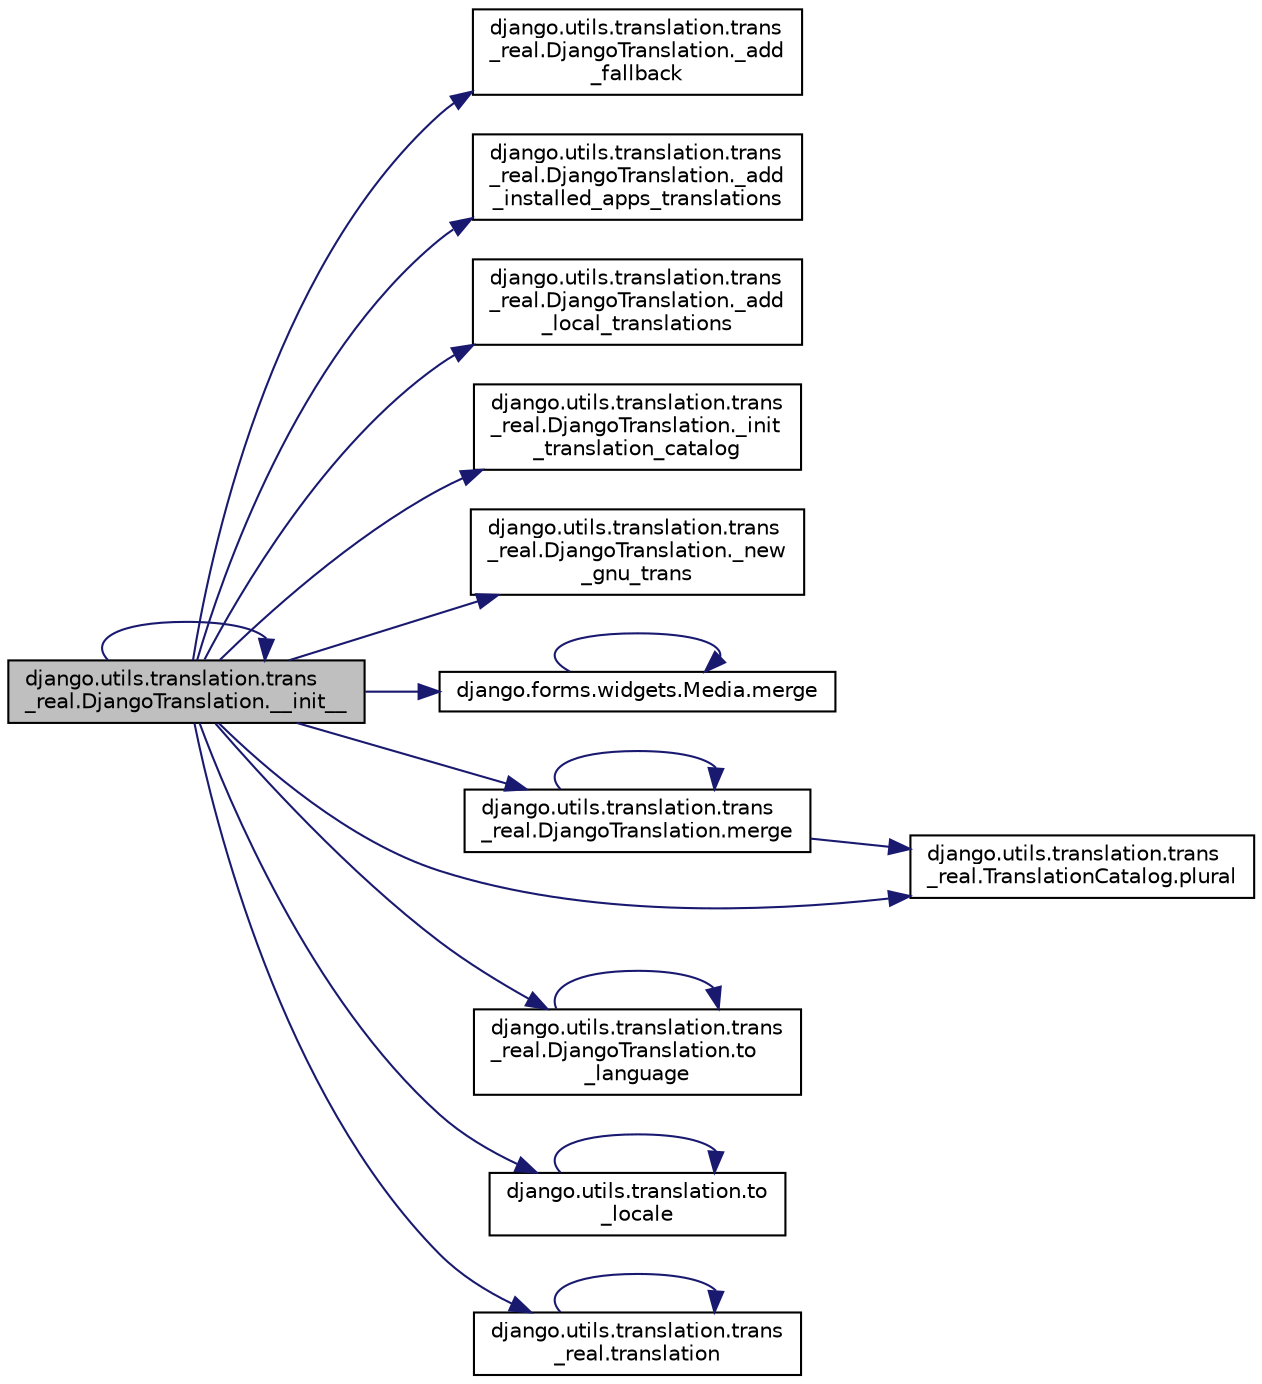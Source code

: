 digraph "django.utils.translation.trans_real.DjangoTranslation.__init__"
{
 // LATEX_PDF_SIZE
  edge [fontname="Helvetica",fontsize="10",labelfontname="Helvetica",labelfontsize="10"];
  node [fontname="Helvetica",fontsize="10",shape=record];
  rankdir="LR";
  Node1 [label="django.utils.translation.trans\l_real.DjangoTranslation.__init__",height=0.2,width=0.4,color="black", fillcolor="grey75", style="filled", fontcolor="black",tooltip=" "];
  Node1 -> Node1 [color="midnightblue",fontsize="10",style="solid",fontname="Helvetica"];
  Node1 -> Node2 [color="midnightblue",fontsize="10",style="solid",fontname="Helvetica"];
  Node2 [label="django.utils.translation.trans\l_real.DjangoTranslation._add\l_fallback",height=0.2,width=0.4,color="black", fillcolor="white", style="filled",URL="$d1/d65/classdjango_1_1utils_1_1translation_1_1trans__real_1_1_django_translation.html#a2f69a950669bcbd3d72e7fc5050959b6",tooltip=" "];
  Node1 -> Node3 [color="midnightblue",fontsize="10",style="solid",fontname="Helvetica"];
  Node3 [label="django.utils.translation.trans\l_real.DjangoTranslation._add\l_installed_apps_translations",height=0.2,width=0.4,color="black", fillcolor="white", style="filled",URL="$d1/d65/classdjango_1_1utils_1_1translation_1_1trans__real_1_1_django_translation.html#a9ca621b64c92134879d3f57833f22c39",tooltip=" "];
  Node1 -> Node4 [color="midnightblue",fontsize="10",style="solid",fontname="Helvetica"];
  Node4 [label="django.utils.translation.trans\l_real.DjangoTranslation._add\l_local_translations",height=0.2,width=0.4,color="black", fillcolor="white", style="filled",URL="$d1/d65/classdjango_1_1utils_1_1translation_1_1trans__real_1_1_django_translation.html#ae3e59788ef8c69fe6bf5623176ec36ff",tooltip=" "];
  Node1 -> Node5 [color="midnightblue",fontsize="10",style="solid",fontname="Helvetica"];
  Node5 [label="django.utils.translation.trans\l_real.DjangoTranslation._init\l_translation_catalog",height=0.2,width=0.4,color="black", fillcolor="white", style="filled",URL="$d1/d65/classdjango_1_1utils_1_1translation_1_1trans__real_1_1_django_translation.html#a106faf6f4c4ed60976ade17acf5d7105",tooltip=" "];
  Node1 -> Node6 [color="midnightblue",fontsize="10",style="solid",fontname="Helvetica"];
  Node6 [label="django.utils.translation.trans\l_real.DjangoTranslation._new\l_gnu_trans",height=0.2,width=0.4,color="black", fillcolor="white", style="filled",URL="$d1/d65/classdjango_1_1utils_1_1translation_1_1trans__real_1_1_django_translation.html#afaaeb78cbda044bd54ec0cb91a6c7480",tooltip=" "];
  Node1 -> Node7 [color="midnightblue",fontsize="10",style="solid",fontname="Helvetica"];
  Node7 [label="django.forms.widgets.Media.merge",height=0.2,width=0.4,color="black", fillcolor="white", style="filled",URL="$d8/d46/classdjango_1_1forms_1_1widgets_1_1_media.html#a5a9774464a5353dcd61cd393dd71fd03",tooltip=" "];
  Node7 -> Node7 [color="midnightblue",fontsize="10",style="solid",fontname="Helvetica"];
  Node1 -> Node8 [color="midnightblue",fontsize="10",style="solid",fontname="Helvetica"];
  Node8 [label="django.utils.translation.trans\l_real.DjangoTranslation.merge",height=0.2,width=0.4,color="black", fillcolor="white", style="filled",URL="$d1/d65/classdjango_1_1utils_1_1translation_1_1trans__real_1_1_django_translation.html#a6dd900d20105d28f8f7c38353a0af8f6",tooltip=" "];
  Node8 -> Node8 [color="midnightblue",fontsize="10",style="solid",fontname="Helvetica"];
  Node8 -> Node9 [color="midnightblue",fontsize="10",style="solid",fontname="Helvetica"];
  Node9 [label="django.utils.translation.trans\l_real.TranslationCatalog.plural",height=0.2,width=0.4,color="black", fillcolor="white", style="filled",URL="$dd/d59/classdjango_1_1utils_1_1translation_1_1trans__real_1_1_translation_catalog.html#ae3ad0379defc2a52878ca57d0cfa1335",tooltip=" "];
  Node1 -> Node9 [color="midnightblue",fontsize="10",style="solid",fontname="Helvetica"];
  Node1 -> Node10 [color="midnightblue",fontsize="10",style="solid",fontname="Helvetica"];
  Node10 [label="django.utils.translation.trans\l_real.DjangoTranslation.to\l_language",height=0.2,width=0.4,color="black", fillcolor="white", style="filled",URL="$d1/d65/classdjango_1_1utils_1_1translation_1_1trans__real_1_1_django_translation.html#a08080efbc4f16b57559b99625bb41575",tooltip=" "];
  Node10 -> Node10 [color="midnightblue",fontsize="10",style="solid",fontname="Helvetica"];
  Node1 -> Node11 [color="midnightblue",fontsize="10",style="solid",fontname="Helvetica"];
  Node11 [label="django.utils.translation.to\l_locale",height=0.2,width=0.4,color="black", fillcolor="white", style="filled",URL="$d4/dd9/namespacedjango_1_1utils_1_1translation.html#aad019bee05041d9f143049c5939441c7",tooltip=" "];
  Node11 -> Node11 [color="midnightblue",fontsize="10",style="solid",fontname="Helvetica"];
  Node1 -> Node12 [color="midnightblue",fontsize="10",style="solid",fontname="Helvetica"];
  Node12 [label="django.utils.translation.trans\l_real.translation",height=0.2,width=0.4,color="black", fillcolor="white", style="filled",URL="$d9/d28/namespacedjango_1_1utils_1_1translation_1_1trans__real.html#a76c32c3c5651451b1314bd35068ab45e",tooltip=" "];
  Node12 -> Node12 [color="midnightblue",fontsize="10",style="solid",fontname="Helvetica"];
}
